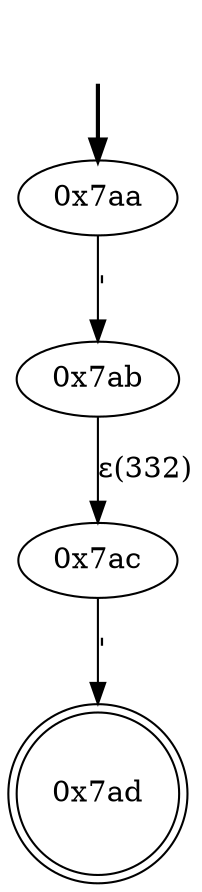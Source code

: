 digraph {
	fake [style=invisible]
	"0x7aa" [root=true]
	"0x7ab"
	"0x7ac"
	"0x7ad" [shape=doublecircle]
	fake -> "0x7aa" [style=bold]
	"0x7aa" -> "0x7ab" [label="'"]
	"0x7ac" -> "0x7ad" [label="'"]
	"0x7ab" -> "0x7ac" [label="ε(332)"]
}
